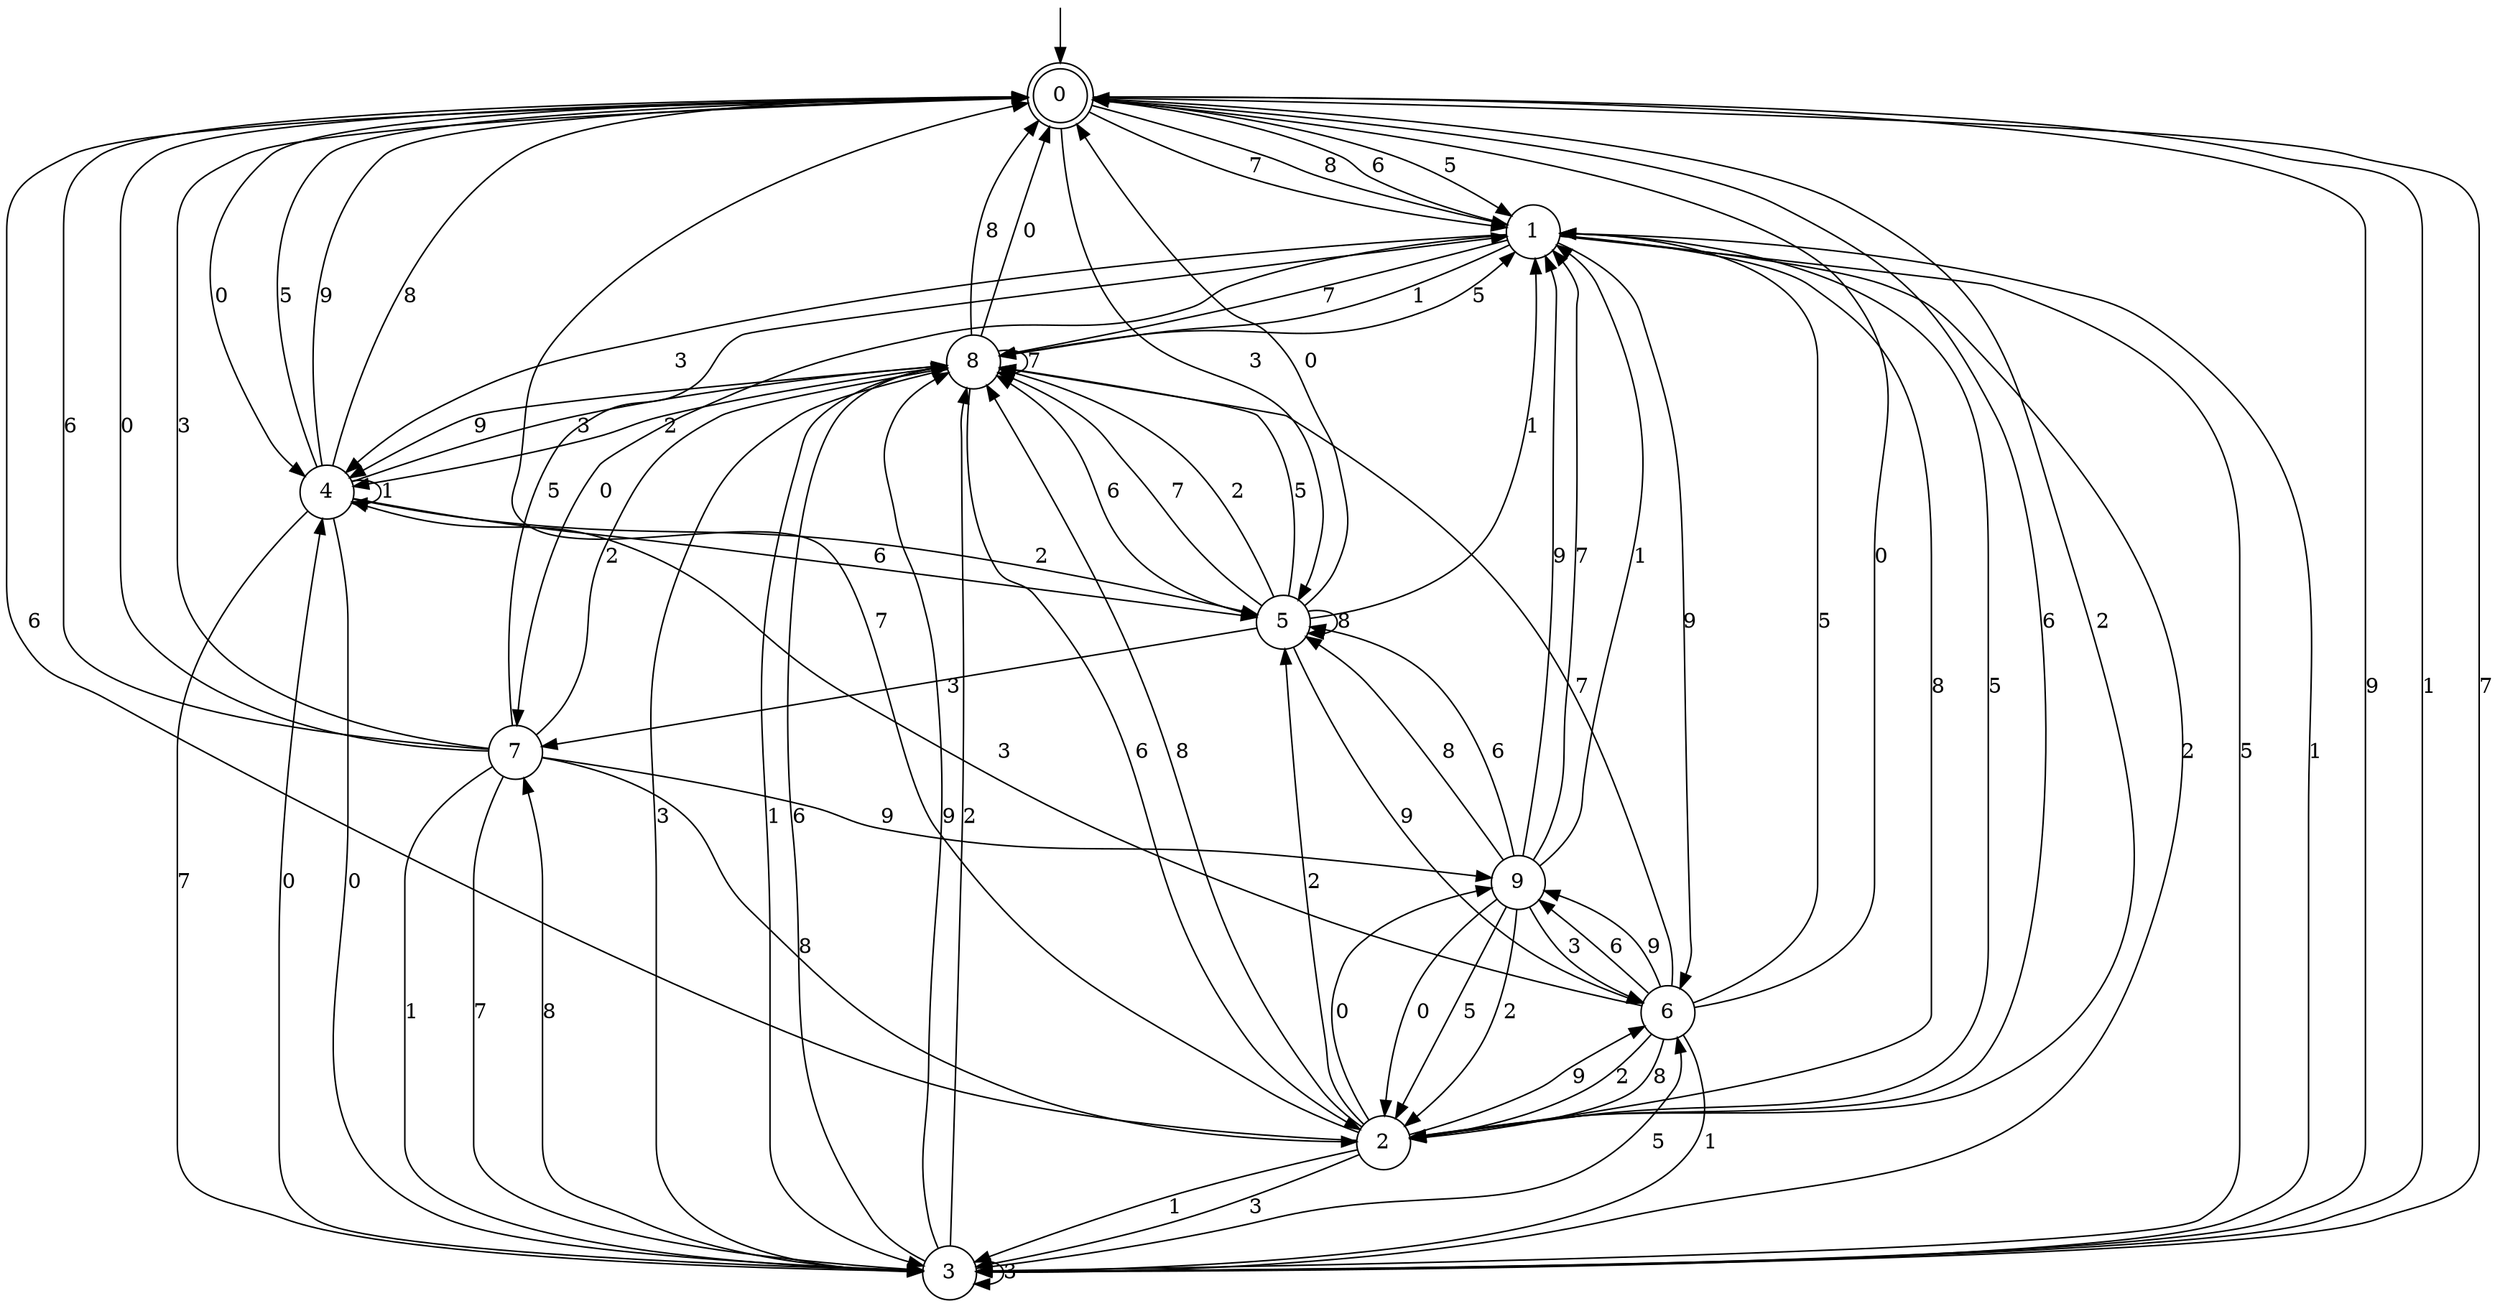 digraph g {

	s0 [shape="doublecircle" label="0"];
	s1 [shape="circle" label="1"];
	s2 [shape="circle" label="2"];
	s3 [shape="circle" label="3"];
	s4 [shape="circle" label="4"];
	s5 [shape="circle" label="5"];
	s6 [shape="circle" label="6"];
	s7 [shape="circle" label="7"];
	s8 [shape="circle" label="8"];
	s9 [shape="circle" label="9"];
	s0 -> s1 [label="5"];
	s0 -> s2 [label="6"];
	s0 -> s3 [label="9"];
	s0 -> s4 [label="0"];
	s0 -> s1 [label="7"];
	s0 -> s3 [label="1"];
	s0 -> s1 [label="8"];
	s0 -> s2 [label="2"];
	s0 -> s5 [label="3"];
	s1 -> s3 [label="5"];
	s1 -> s0 [label="6"];
	s1 -> s6 [label="9"];
	s1 -> s7 [label="0"];
	s1 -> s8 [label="7"];
	s1 -> s8 [label="1"];
	s1 -> s2 [label="8"];
	s1 -> s3 [label="2"];
	s1 -> s4 [label="3"];
	s2 -> s1 [label="5"];
	s2 -> s0 [label="6"];
	s2 -> s6 [label="9"];
	s2 -> s9 [label="0"];
	s2 -> s0 [label="7"];
	s2 -> s3 [label="1"];
	s2 -> s8 [label="8"];
	s2 -> s5 [label="2"];
	s2 -> s3 [label="3"];
	s3 -> s6 [label="5"];
	s3 -> s8 [label="6"];
	s3 -> s8 [label="9"];
	s3 -> s4 [label="0"];
	s3 -> s0 [label="7"];
	s3 -> s1 [label="1"];
	s3 -> s7 [label="8"];
	s3 -> s8 [label="2"];
	s3 -> s3 [label="3"];
	s4 -> s0 [label="5"];
	s4 -> s5 [label="6"];
	s4 -> s0 [label="9"];
	s4 -> s3 [label="0"];
	s4 -> s3 [label="7"];
	s4 -> s4 [label="1"];
	s4 -> s0 [label="8"];
	s4 -> s5 [label="2"];
	s4 -> s8 [label="3"];
	s5 -> s8 [label="5"];
	s5 -> s8 [label="6"];
	s5 -> s6 [label="9"];
	s5 -> s0 [label="0"];
	s5 -> s8 [label="7"];
	s5 -> s1 [label="1"];
	s5 -> s5 [label="8"];
	s5 -> s8 [label="2"];
	s5 -> s7 [label="3"];
	s6 -> s1 [label="5"];
	s6 -> s9 [label="6"];
	s6 -> s9 [label="9"];
	s6 -> s0 [label="0"];
	s6 -> s8 [label="7"];
	s6 -> s3 [label="1"];
	s6 -> s2 [label="8"];
	s6 -> s2 [label="2"];
	s6 -> s4 [label="3"];
	s7 -> s1 [label="5"];
	s7 -> s0 [label="6"];
	s7 -> s9 [label="9"];
	s7 -> s0 [label="0"];
	s7 -> s3 [label="7"];
	s7 -> s3 [label="1"];
	s7 -> s2 [label="8"];
	s7 -> s8 [label="2"];
	s7 -> s0 [label="3"];
	s8 -> s1 [label="5"];
	s8 -> s2 [label="6"];
	s8 -> s4 [label="9"];
	s8 -> s0 [label="0"];
	s8 -> s8 [label="7"];
	s8 -> s3 [label="1"];
	s8 -> s0 [label="8"];
	s8 -> s4 [label="2"];
	s8 -> s3 [label="3"];
	s9 -> s2 [label="5"];
	s9 -> s5 [label="6"];
	s9 -> s1 [label="9"];
	s9 -> s2 [label="0"];
	s9 -> s1 [label="7"];
	s9 -> s1 [label="1"];
	s9 -> s5 [label="8"];
	s9 -> s2 [label="2"];
	s9 -> s6 [label="3"];

__start0 [label="" shape="none" width="0" height="0"];
__start0 -> s0;

}
